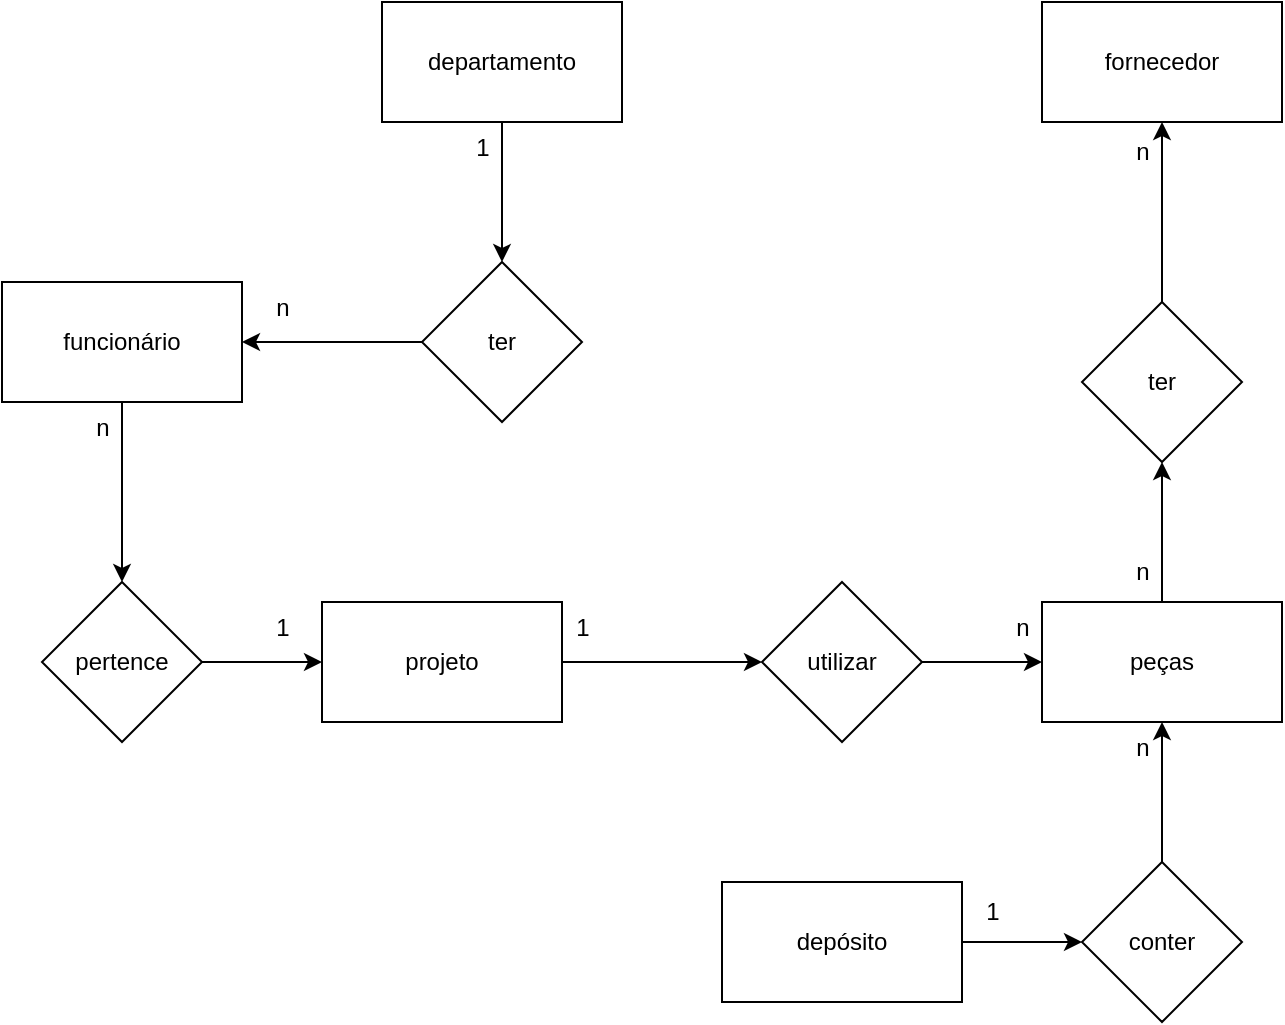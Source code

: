 <mxfile version="21.6.9" type="github">
  <diagram name="Página-1" id="avl8Uve5dmRvFtb_Z2cS">
    <mxGraphModel dx="1434" dy="704" grid="1" gridSize="10" guides="1" tooltips="1" connect="1" arrows="1" fold="1" page="1" pageScale="1" pageWidth="827" pageHeight="1169" math="0" shadow="0">
      <root>
        <mxCell id="0" />
        <mxCell id="1" parent="0" />
        <mxCell id="JIdeSM_5t1pgP1NnwJGt-3" value="" style="edgeStyle=orthogonalEdgeStyle;rounded=0;orthogonalLoop=1;jettySize=auto;html=1;" edge="1" parent="1" source="JIdeSM_5t1pgP1NnwJGt-1" target="JIdeSM_5t1pgP1NnwJGt-2">
          <mxGeometry relative="1" as="geometry" />
        </mxCell>
        <mxCell id="JIdeSM_5t1pgP1NnwJGt-1" value="&lt;div&gt;departamento&lt;/div&gt;" style="whiteSpace=wrap;html=1;" vertex="1" parent="1">
          <mxGeometry x="300" y="100" width="120" height="60" as="geometry" />
        </mxCell>
        <mxCell id="JIdeSM_5t1pgP1NnwJGt-5" value="" style="edgeStyle=orthogonalEdgeStyle;rounded=0;orthogonalLoop=1;jettySize=auto;html=1;" edge="1" parent="1" source="JIdeSM_5t1pgP1NnwJGt-2" target="JIdeSM_5t1pgP1NnwJGt-4">
          <mxGeometry relative="1" as="geometry" />
        </mxCell>
        <mxCell id="JIdeSM_5t1pgP1NnwJGt-2" value="ter" style="rhombus;whiteSpace=wrap;html=1;" vertex="1" parent="1">
          <mxGeometry x="320" y="230" width="80" height="80" as="geometry" />
        </mxCell>
        <mxCell id="JIdeSM_5t1pgP1NnwJGt-7" value="" style="edgeStyle=orthogonalEdgeStyle;rounded=0;orthogonalLoop=1;jettySize=auto;html=1;" edge="1" parent="1" source="JIdeSM_5t1pgP1NnwJGt-4" target="JIdeSM_5t1pgP1NnwJGt-6">
          <mxGeometry relative="1" as="geometry" />
        </mxCell>
        <mxCell id="JIdeSM_5t1pgP1NnwJGt-4" value="funcionário" style="whiteSpace=wrap;html=1;" vertex="1" parent="1">
          <mxGeometry x="110" y="240" width="120" height="60" as="geometry" />
        </mxCell>
        <mxCell id="JIdeSM_5t1pgP1NnwJGt-9" value="" style="edgeStyle=orthogonalEdgeStyle;rounded=0;orthogonalLoop=1;jettySize=auto;html=1;" edge="1" parent="1" source="JIdeSM_5t1pgP1NnwJGt-6" target="JIdeSM_5t1pgP1NnwJGt-8">
          <mxGeometry relative="1" as="geometry" />
        </mxCell>
        <mxCell id="JIdeSM_5t1pgP1NnwJGt-6" value="pertence" style="rhombus;whiteSpace=wrap;html=1;" vertex="1" parent="1">
          <mxGeometry x="130" y="390" width="80" height="80" as="geometry" />
        </mxCell>
        <mxCell id="JIdeSM_5t1pgP1NnwJGt-11" value="" style="edgeStyle=orthogonalEdgeStyle;rounded=0;orthogonalLoop=1;jettySize=auto;html=1;" edge="1" parent="1" source="JIdeSM_5t1pgP1NnwJGt-8" target="JIdeSM_5t1pgP1NnwJGt-10">
          <mxGeometry relative="1" as="geometry" />
        </mxCell>
        <mxCell id="JIdeSM_5t1pgP1NnwJGt-8" value="projeto" style="whiteSpace=wrap;html=1;" vertex="1" parent="1">
          <mxGeometry x="270" y="400" width="120" height="60" as="geometry" />
        </mxCell>
        <mxCell id="JIdeSM_5t1pgP1NnwJGt-13" value="" style="edgeStyle=orthogonalEdgeStyle;rounded=0;orthogonalLoop=1;jettySize=auto;html=1;" edge="1" parent="1" source="JIdeSM_5t1pgP1NnwJGt-10" target="JIdeSM_5t1pgP1NnwJGt-12">
          <mxGeometry relative="1" as="geometry" />
        </mxCell>
        <mxCell id="JIdeSM_5t1pgP1NnwJGt-10" value="utilizar" style="rhombus;whiteSpace=wrap;html=1;" vertex="1" parent="1">
          <mxGeometry x="490" y="390" width="80" height="80" as="geometry" />
        </mxCell>
        <mxCell id="JIdeSM_5t1pgP1NnwJGt-33" value="" style="edgeStyle=orthogonalEdgeStyle;rounded=0;orthogonalLoop=1;jettySize=auto;html=1;" edge="1" parent="1" source="JIdeSM_5t1pgP1NnwJGt-12" target="JIdeSM_5t1pgP1NnwJGt-14">
          <mxGeometry relative="1" as="geometry" />
        </mxCell>
        <mxCell id="JIdeSM_5t1pgP1NnwJGt-12" value="peças" style="whiteSpace=wrap;html=1;" vertex="1" parent="1">
          <mxGeometry x="630" y="400" width="120" height="60" as="geometry" />
        </mxCell>
        <mxCell id="JIdeSM_5t1pgP1NnwJGt-32" style="edgeStyle=orthogonalEdgeStyle;rounded=0;orthogonalLoop=1;jettySize=auto;html=1;exitX=0.5;exitY=0;exitDx=0;exitDy=0;entryX=0.5;entryY=1;entryDx=0;entryDy=0;" edge="1" parent="1" source="JIdeSM_5t1pgP1NnwJGt-14" target="JIdeSM_5t1pgP1NnwJGt-16">
          <mxGeometry relative="1" as="geometry" />
        </mxCell>
        <mxCell id="JIdeSM_5t1pgP1NnwJGt-14" value="ter" style="rhombus;whiteSpace=wrap;html=1;" vertex="1" parent="1">
          <mxGeometry x="650" y="250" width="80" height="80" as="geometry" />
        </mxCell>
        <mxCell id="JIdeSM_5t1pgP1NnwJGt-16" value="fornecedor" style="whiteSpace=wrap;html=1;" vertex="1" parent="1">
          <mxGeometry x="630" y="100" width="120" height="60" as="geometry" />
        </mxCell>
        <mxCell id="JIdeSM_5t1pgP1NnwJGt-37" value="" style="edgeStyle=orthogonalEdgeStyle;rounded=0;orthogonalLoop=1;jettySize=auto;html=1;" edge="1" parent="1" source="JIdeSM_5t1pgP1NnwJGt-18" target="JIdeSM_5t1pgP1NnwJGt-12">
          <mxGeometry relative="1" as="geometry" />
        </mxCell>
        <mxCell id="JIdeSM_5t1pgP1NnwJGt-18" value="conter" style="rhombus;whiteSpace=wrap;html=1;" vertex="1" parent="1">
          <mxGeometry x="650" y="530" width="80" height="80" as="geometry" />
        </mxCell>
        <mxCell id="JIdeSM_5t1pgP1NnwJGt-36" style="edgeStyle=orthogonalEdgeStyle;rounded=0;orthogonalLoop=1;jettySize=auto;html=1;exitX=1;exitY=0.5;exitDx=0;exitDy=0;entryX=0;entryY=0.5;entryDx=0;entryDy=0;" edge="1" parent="1" source="JIdeSM_5t1pgP1NnwJGt-20" target="JIdeSM_5t1pgP1NnwJGt-18">
          <mxGeometry relative="1" as="geometry" />
        </mxCell>
        <mxCell id="JIdeSM_5t1pgP1NnwJGt-20" value="depósito" style="whiteSpace=wrap;html=1;" vertex="1" parent="1">
          <mxGeometry x="470" y="540" width="120" height="60" as="geometry" />
        </mxCell>
        <mxCell id="JIdeSM_5t1pgP1NnwJGt-22" value="1" style="text;html=1;align=center;verticalAlign=middle;resizable=0;points=[];autosize=1;strokeColor=none;fillColor=none;" vertex="1" parent="1">
          <mxGeometry x="335" y="158" width="30" height="30" as="geometry" />
        </mxCell>
        <mxCell id="JIdeSM_5t1pgP1NnwJGt-23" value="n" style="text;html=1;align=center;verticalAlign=middle;resizable=0;points=[];autosize=1;strokeColor=none;fillColor=none;" vertex="1" parent="1">
          <mxGeometry x="235" y="238" width="30" height="30" as="geometry" />
        </mxCell>
        <mxCell id="JIdeSM_5t1pgP1NnwJGt-24" value="n" style="text;html=1;align=center;verticalAlign=middle;resizable=0;points=[];autosize=1;strokeColor=none;fillColor=none;" vertex="1" parent="1">
          <mxGeometry x="145" y="298" width="30" height="30" as="geometry" />
        </mxCell>
        <mxCell id="JIdeSM_5t1pgP1NnwJGt-25" value="1" style="text;html=1;align=center;verticalAlign=middle;resizable=0;points=[];autosize=1;strokeColor=none;fillColor=none;" vertex="1" parent="1">
          <mxGeometry x="235" y="398" width="30" height="30" as="geometry" />
        </mxCell>
        <mxCell id="JIdeSM_5t1pgP1NnwJGt-26" value="1" style="text;html=1;align=center;verticalAlign=middle;resizable=0;points=[];autosize=1;strokeColor=none;fillColor=none;" vertex="1" parent="1">
          <mxGeometry x="385" y="398" width="30" height="30" as="geometry" />
        </mxCell>
        <mxCell id="JIdeSM_5t1pgP1NnwJGt-27" value="n" style="text;html=1;align=center;verticalAlign=middle;resizable=0;points=[];autosize=1;strokeColor=none;fillColor=none;" vertex="1" parent="1">
          <mxGeometry x="605" y="398" width="30" height="30" as="geometry" />
        </mxCell>
        <mxCell id="JIdeSM_5t1pgP1NnwJGt-34" value="n" style="text;html=1;align=center;verticalAlign=middle;resizable=0;points=[];autosize=1;strokeColor=none;fillColor=none;" vertex="1" parent="1">
          <mxGeometry x="665" y="160" width="30" height="30" as="geometry" />
        </mxCell>
        <mxCell id="JIdeSM_5t1pgP1NnwJGt-35" value="n" style="text;html=1;align=center;verticalAlign=middle;resizable=0;points=[];autosize=1;strokeColor=none;fillColor=none;" vertex="1" parent="1">
          <mxGeometry x="665" y="370" width="30" height="30" as="geometry" />
        </mxCell>
        <mxCell id="JIdeSM_5t1pgP1NnwJGt-38" value="n" style="text;html=1;align=center;verticalAlign=middle;resizable=0;points=[];autosize=1;strokeColor=none;fillColor=none;" vertex="1" parent="1">
          <mxGeometry x="665" y="458" width="30" height="30" as="geometry" />
        </mxCell>
        <mxCell id="JIdeSM_5t1pgP1NnwJGt-39" value="1" style="text;html=1;align=center;verticalAlign=middle;resizable=0;points=[];autosize=1;strokeColor=none;fillColor=none;" vertex="1" parent="1">
          <mxGeometry x="590" y="540" width="30" height="30" as="geometry" />
        </mxCell>
      </root>
    </mxGraphModel>
  </diagram>
</mxfile>
